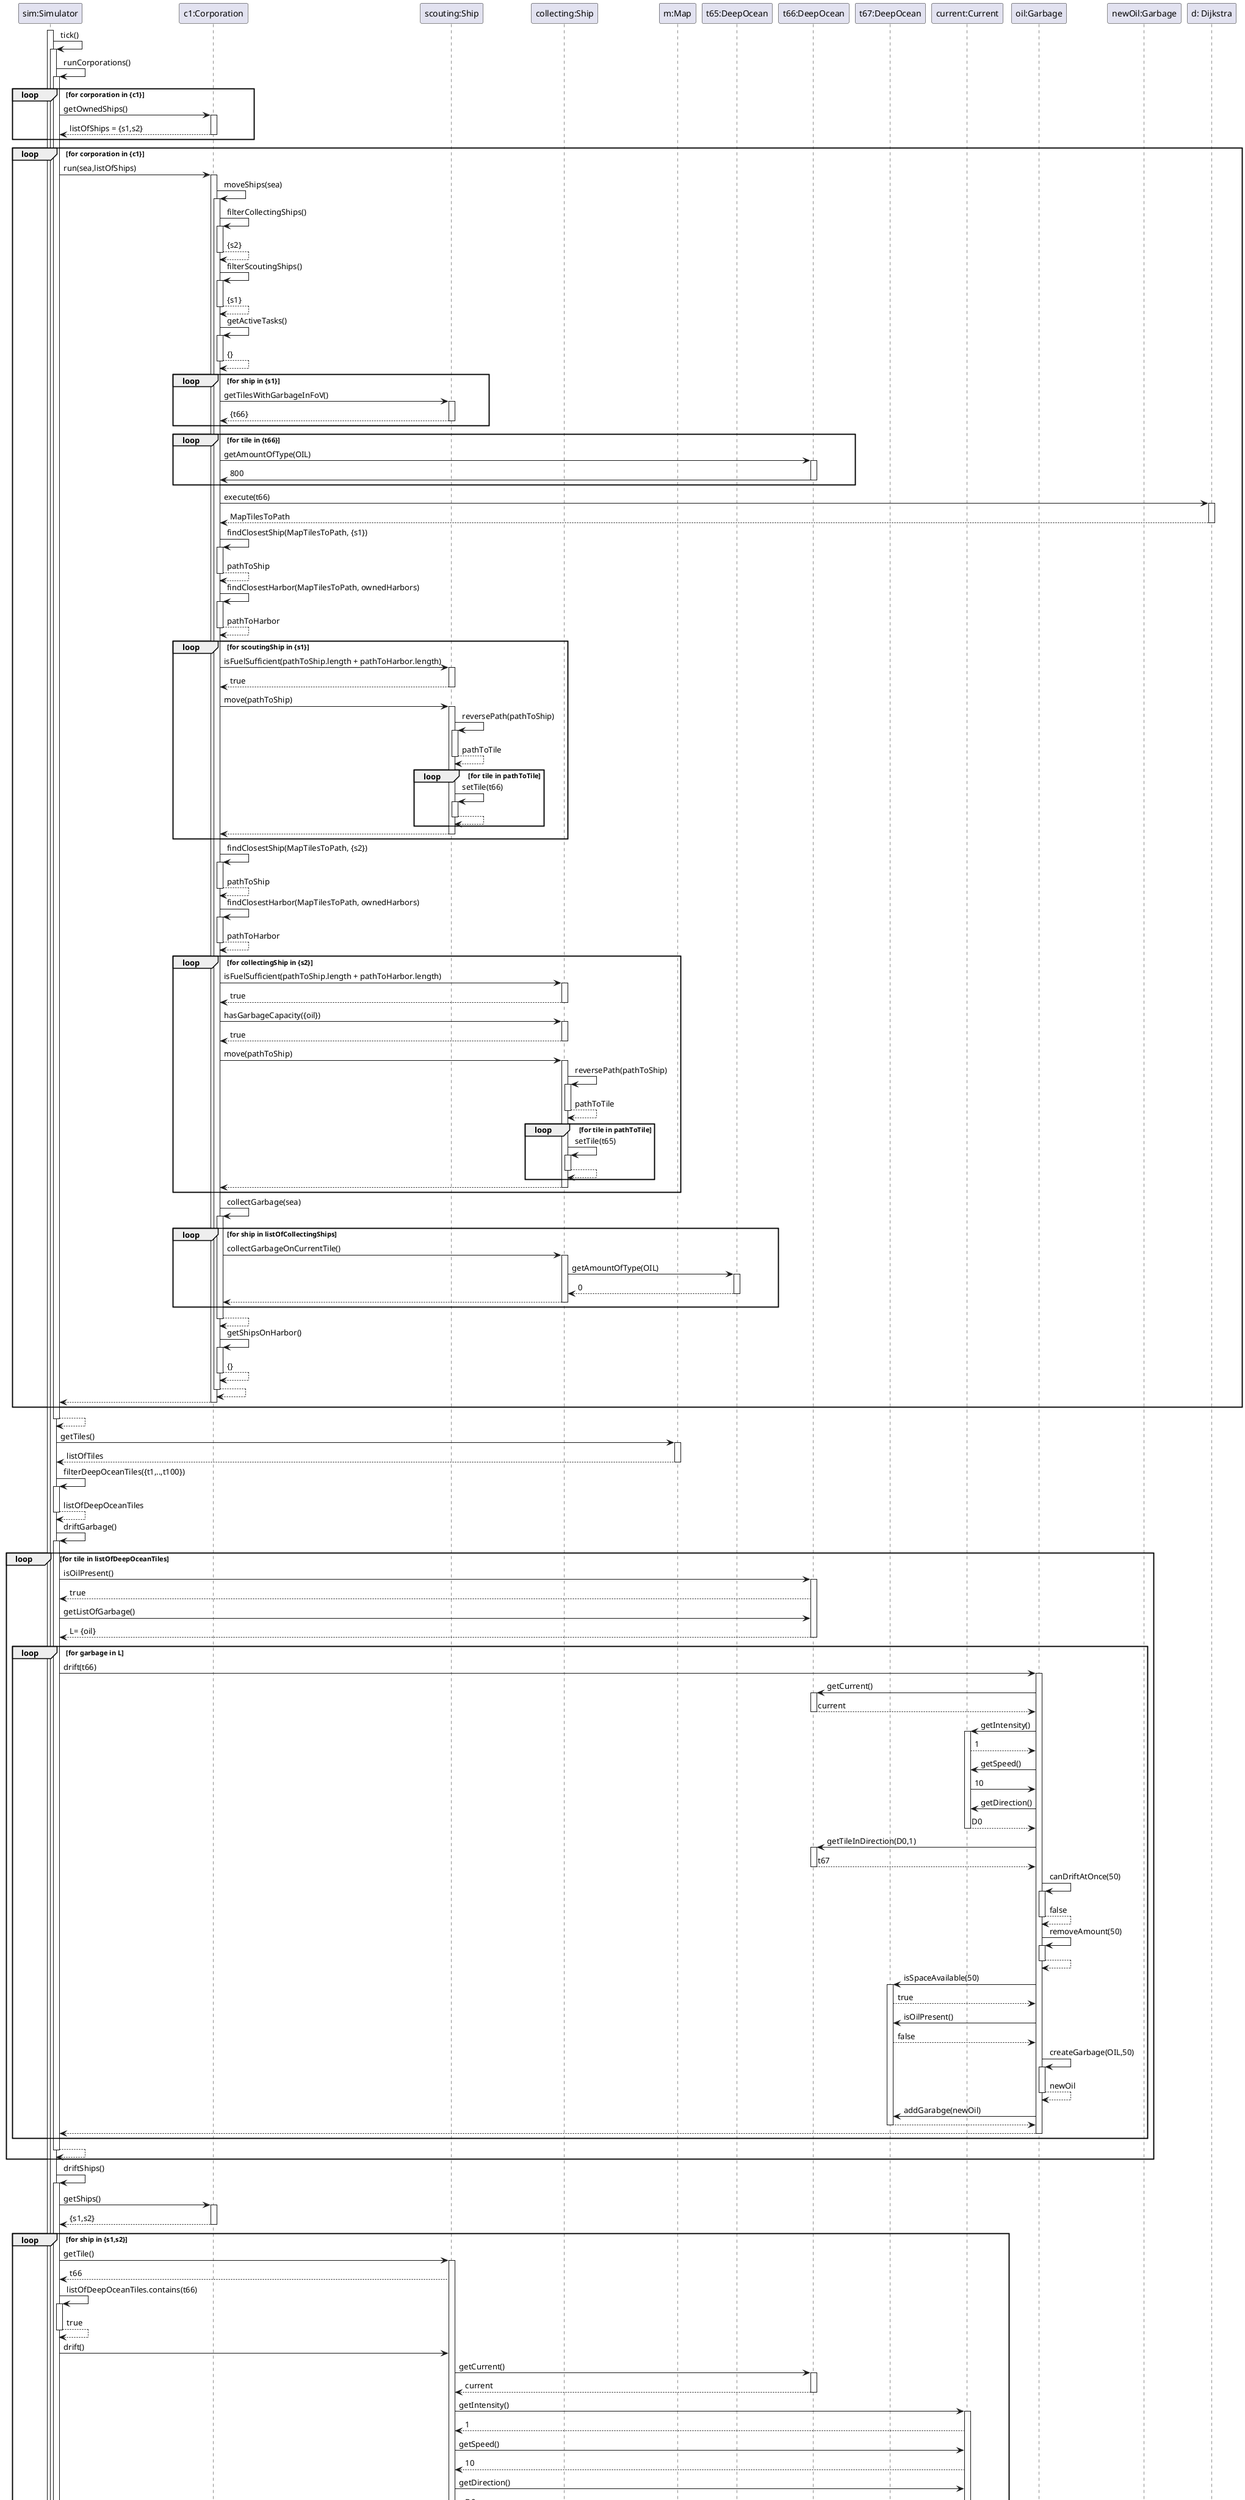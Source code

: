 @startuml
participant "sim:Simulator" as s
participant "c1:Corporation" as c1
participant "scouting:Ship" as scouting
participant "collecting:Ship" as collecting
participant "m:Map" as m
participant "t65:DeepOcean" as t65
participant "t66:DeepOcean" as t66
participant "t67:DeepOcean" as t67
participant "current:Current" as current
participant "oil:Garbage" as oil
participant "newOil:Garbage" as newOil
participant "d: Dijkstra" as d

activate s

s -> s: tick()
activate s

s -> s: runCorporations()
activate s

loop for corporation in {c1}

s -> c1: getOwnedShips()
activate c1

c1 --> s: listOfShips = {s1,s2}
deactivate c1

end

loop for corporation in {c1}
s -> c1: run(sea,listOfShips)
activate c1

c1 -> c1: moveShips(sea)
activate c1
c1 -> c1: filterCollectingShips()
activate c1

c1 --> c1: {s2}
deactivate c1

c1 -> c1: filterScoutingShips()
activate c1

c1 --> c1: {s1}
deactivate c1
c1 -> c1: getActiveTasks()
activate c1

c1 --> c1: {}
deactivate c1

loop for ship in {s1}

c1 -> scouting: getTilesWithGarbageInFoV()
activate scouting

scouting --> c1: {t66}
deactivate scouting
end

loop for tile in {t66}

c1 -> t66: getAmountOfType(OIL)
activate t66

t66 -> c1: 800
deactivate t66
end

c1 -> d: execute(t66)
activate d

d --> c1: MapTilesToPath
deactivate d

c1 -> c1: findClosestShip(MapTilesToPath, {s1})
activate c1

c1 --> c1: pathToShip
deactivate c1

c1 -> c1: findClosestHarbor(MapTilesToPath, ownedHarbors)
activate c1

c1 --> c1: pathToHarbor
deactivate c1

loop for scoutingShip in {s1}

c1 -> scouting: isFuelSufficient(pathToShip.length + pathToHarbor.length)
activate scouting

scouting --> c1: true
deactivate scouting



c1 -> scouting: move(pathToShip)
activate scouting

scouting -> scouting: reversePath(pathToShip)
activate scouting

scouting --> scouting: pathToTile
deactivate scouting

loop for tile in pathToTile

scouting -> scouting: setTile(t66)
activate scouting

scouting --> scouting:
deactivate scouting
end
scouting --> c1
deactivate scouting
end

c1 -> c1: findClosestShip(MapTilesToPath, {s2})
activate c1

c1 --> c1: pathToShip
deactivate c1

c1 -> c1: findClosestHarbor(MapTilesToPath, ownedHarbors)
activate c1

c1 --> c1: pathToHarbor
deactivate c1

loop for collectingShip in {s2}

c1 -> collecting: isFuelSufficient(pathToShip.length + pathToHarbor.length)
activate collecting

collecting --> c1: true
deactivate collecting

c1 -> collecting: hasGarbageCapacity({oil})
activate collecting

collecting --> c1: true
deactivate collecting


c1 -> collecting: move(pathToShip)
activate collecting

collecting -> collecting: reversePath(pathToShip)
activate collecting

collecting --> collecting: pathToTile
deactivate collecting

loop for tile in pathToTile

collecting -> collecting: setTile(t65)
activate collecting

collecting --> collecting:
deactivate collecting
end
collecting --> c1
deactivate collecting
end

c1 -> c1: collectGarbage(sea)
activate c1

loop for ship in listOfCollectingShips

c1 -> collecting: collectGarbageOnCurrentTile()
activate collecting

collecting -> t65: getAmountOfType(OIL)
activate t65

t65 --> collecting: 0
deactivate t65

collecting --> c1:
deactivate collecting
end


c1--> c1
deactivate c1

c1 -> c1: getShipsOnHarbor()
activate c1

c1 --> c1: {}
deactivate c1

c1 --> c1
deactivate c1

c1 --> s
deactivate c1
end



s --> s
deactivate s
s -> m: getTiles()
activate m

m --> s : listOfTiles
deactivate m

s -> s: filterDeepOceanTiles({t1,..,t100})
activate s

s --> s: listOfDeepOceanTiles
deactivate


s -> s: driftGarbage()
activate s



loop for tile in listOfDeepOceanTiles

s -> t66: isOilPresent()
activate t66

t66--> s: true

s -> t66: getListOfGarbage()
t66 --> s: L= {oil}
deactivate t66

loop for garbage in L
s -> oil: drift(t66)
activate oil

oil -> t66: getCurrent()
activate t66

t66 --> oil: current
deactivate t66

oil -> current: getIntensity()
activate current

current --> oil: 1



oil -> current: getSpeed()
current-> oil: 10

oil -> current: getDirection()
current --> oil: D0
deactivate current
oil -> t66: getTileInDirection(D0,1)
activate t66

t66 --> oil: t67
deactivate t66

oil -> oil: canDriftAtOnce(50)
activate oil
oil --> oil: false
deactivate oil


oil -> oil: removeAmount(50)
activate oil

oil --> oil
deactivate oil

'need loop to check other tiles if space is not availabel
oil -> t67: isSpaceAvailable(50)
activate t67

t67 --> oil: true

oil -> t67 : isOilPresent()

t67 --> oil: false



oil -> oil: createGarbage(OIL,50)
activate oil

oil --> oil: newOil
deactivate oil

' Here the problem is: Current can drift more than 1 tile, but we call drift(t67,curr)
' without actually computing the destination tile, we just assume it goes there and then
' query getIntensity() and getSpeed() which makes no sense at this point.






oil -> t67: addGarabge(newOil)
t67 --> oil
deactivate t67

oil --> s
deactivate oil
end
s --> s
deactivate s
end

s -> s: driftShips()
activate s

s -> c1: getShips()
activate c1

c1 --> s: {s1,s2}
deactivate c1

loop for ship in {s1,s2}

s -> scouting: getTile()
activate scouting

scouting --> s: t66

s -> s: listOfDeepOceanTiles.contains(t66)
activate s
s --> s: true
deactivate s


s -> scouting: drift()




scouting -> t66: getCurrent()
activate t66


t66 --> scouting: current
deactivate t66


scouting -> current: getIntensity()
activate current

current --> scouting: 1

scouting -> current: getSpeed()
current --> scouting: 10

scouting -> current: getDirection()
current --> scouting: D0
deactivate current

scouting -> t66: getTileInDirection(D0,1)
activate t66

t66 -> scouting: t67
deactivate t66

scouting -> scouting: setTile(t67)
activate scouting

scouting --> scouting
deactivate


scouting --> s
deactivate scouting
end
s --> s
deactivate s
s -> s: processEvents()
activate s

s -> s: getActiveEvents()
activate s

s --> s: {}
deactivate s

s --> s
deactivate s

loop for corporation in {c1}
s -> c1: getActiveTasks()
activate c1

c1 -> s: {}
deactivate c1
end

s --> s
deactivate s

@enduml